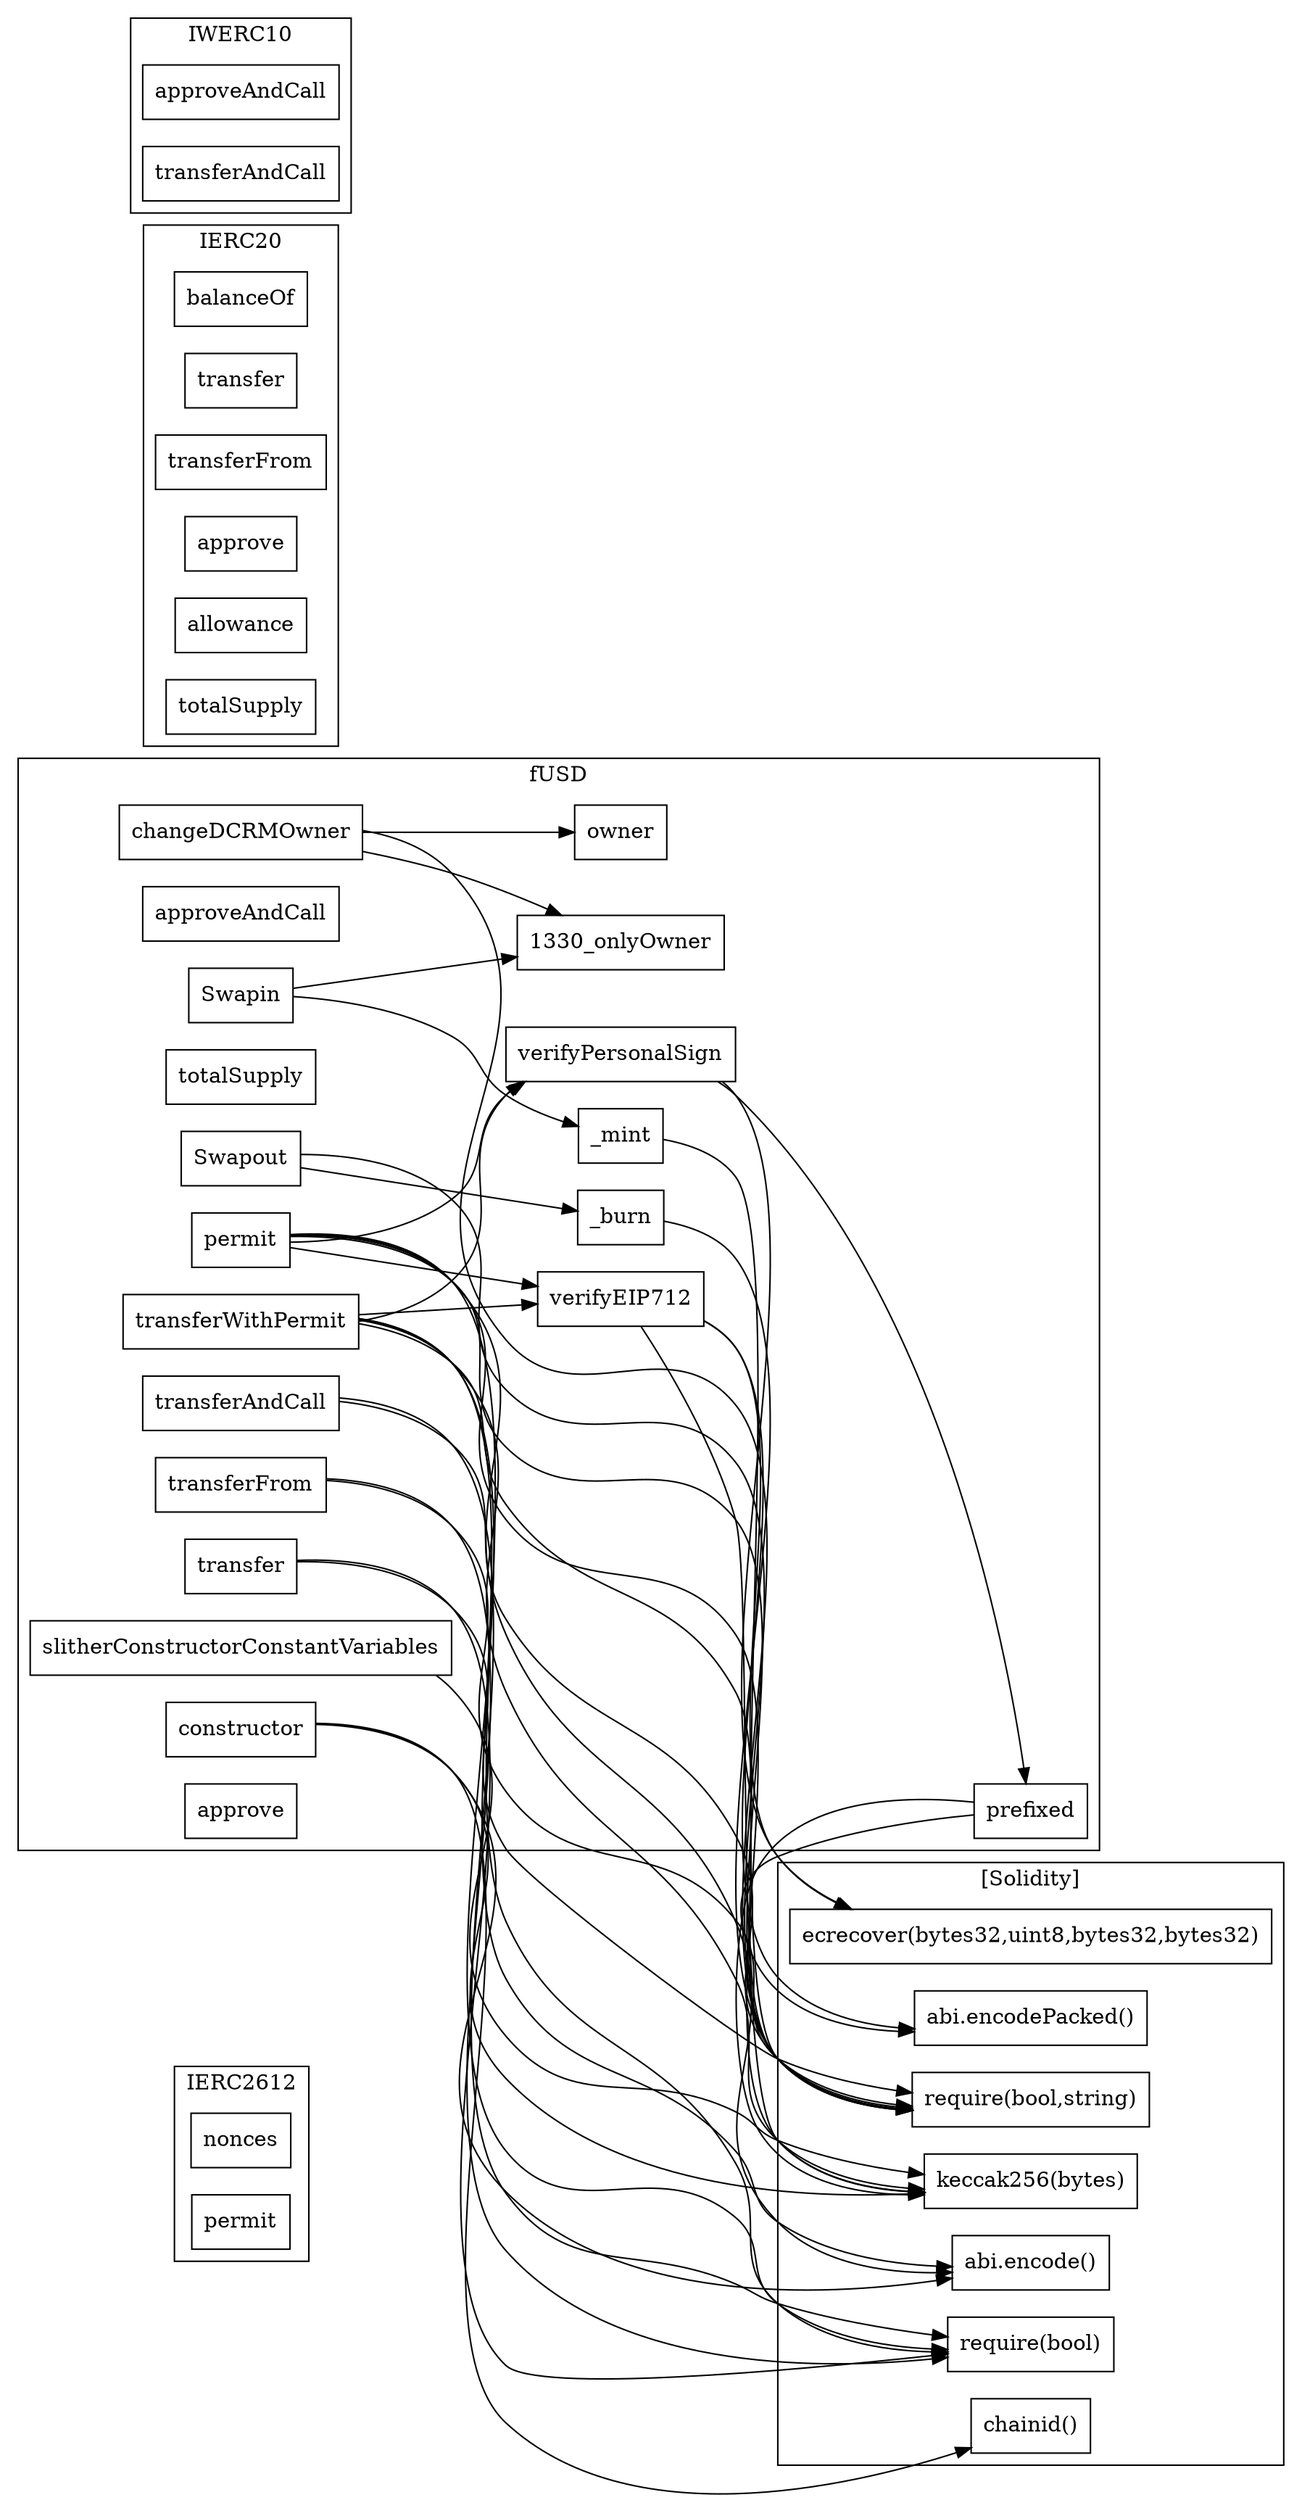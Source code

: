 strict digraph {
rankdir="LR"
node [shape=box]
subgraph cluster_105_IERC2612 {
label = "IERC2612"
"105_nonces" [label="nonces"]
"105_permit" [label="permit"]
}subgraph cluster_1330_fUSD {
label = "fUSD"
"1330_Swapin" [label="Swapin"]
"1330_verifyPersonalSign" [label="verifyPersonalSign"]
"1330_approveAndCall" [label="approveAndCall"]
"1330_transfer" [label="transfer"]
"1330__burn" [label="_burn"]
"1330_totalSupply" [label="totalSupply"]
"1330_verifyEIP712" [label="verifyEIP712"]
"1330_slitherConstructorConstantVariables" [label="slitherConstructorConstantVariables"]
"1330_Swapout" [label="Swapout"]
"1330__mint" [label="_mint"]
"1330_permit" [label="permit"]
"1330_transferWithPermit" [label="transferWithPermit"]
"1330_changeDCRMOwner" [label="changeDCRMOwner"]
"1330_transferAndCall" [label="transferAndCall"]
"1330_transferFrom" [label="transferFrom"]
"1330_prefixed" [label="prefixed"]
"1330_owner" [label="owner"]
"1330_constructor" [label="constructor"]
"1330_approve" [label="approve"]
"1330_Swapin" -> "1330_onlyOwner"
"1330_verifyPersonalSign" -> "1330_prefixed"
"1330_transferWithPermit" -> "1330_verifyEIP712"
"1330_changeDCRMOwner" -> "1330_onlyOwner"
"1330_Swapout" -> "1330__burn"
"1330_transferWithPermit" -> "1330_verifyPersonalSign"
"1330_permit" -> "1330_verifyPersonalSign"
"1330_permit" -> "1330_verifyEIP712"
"1330_changeDCRMOwner" -> "1330_owner"
"1330_Swapin" -> "1330__mint"
}subgraph cluster_77_IERC20 {
label = "IERC20"
"77_balanceOf" [label="balanceOf"]
"77_transfer" [label="transfer"]
"77_transferFrom" [label="transferFrom"]
"77_approve" [label="approve"]
"77_allowance" [label="allowance"]
"77_totalSupply" [label="totalSupply"]
}subgraph cluster_135_IWERC10 {
label = "IWERC10"
"135_approveAndCall" [label="approveAndCall"]
"135_transferAndCall" [label="transferAndCall"]
}subgraph cluster_solidity {
label = "[Solidity]"
"require(bool,string)" 
"abi.encodePacked()" 
"abi.encode()" 
"ecrecover(bytes32,uint8,bytes32,bytes32)" 
"keccak256(bytes)" 
"chainid()" 
"require(bool)" 
"1330_transferWithPermit" -> "keccak256(bytes)"
"1330_constructor" -> "abi.encode()"
"1330_transfer" -> "require(bool)"
"1330_verifyEIP712" -> "keccak256(bytes)"
"1330_transferWithPermit" -> "require(bool)"
"1330_transferWithPermit" -> "require(bool,string)"
"1330__burn" -> "require(bool,string)"
"1330_transfer" -> "require(bool,string)"
"1330_permit" -> "require(bool,string)"
"1330_changeDCRMOwner" -> "require(bool,string)"
"1330_transferFrom" -> "require(bool)"
"1330_constructor" -> "keccak256(bytes)"
"1330_constructor" -> "chainid()"
"1330_transferFrom" -> "require(bool,string)"
"1330_prefixed" -> "abi.encodePacked()"
"1330_permit" -> "keccak256(bytes)"
"1330_permit" -> "require(bool)"
"1330_transferWithPermit" -> "abi.encode()"
"1330_permit" -> "abi.encode()"
"1330_Swapout" -> "require(bool,string)"
"1330__mint" -> "require(bool,string)"
"1330_prefixed" -> "keccak256(bytes)"
"1330_transferAndCall" -> "require(bool,string)"
"1330_transferAndCall" -> "require(bool)"
"1330_slitherConstructorConstantVariables" -> "keccak256(bytes)"
"1330_verifyPersonalSign" -> "ecrecover(bytes32,uint8,bytes32,bytes32)"
"1330_verifyEIP712" -> "abi.encodePacked()"
"1330_verifyEIP712" -> "ecrecover(bytes32,uint8,bytes32,bytes32)"
}
}